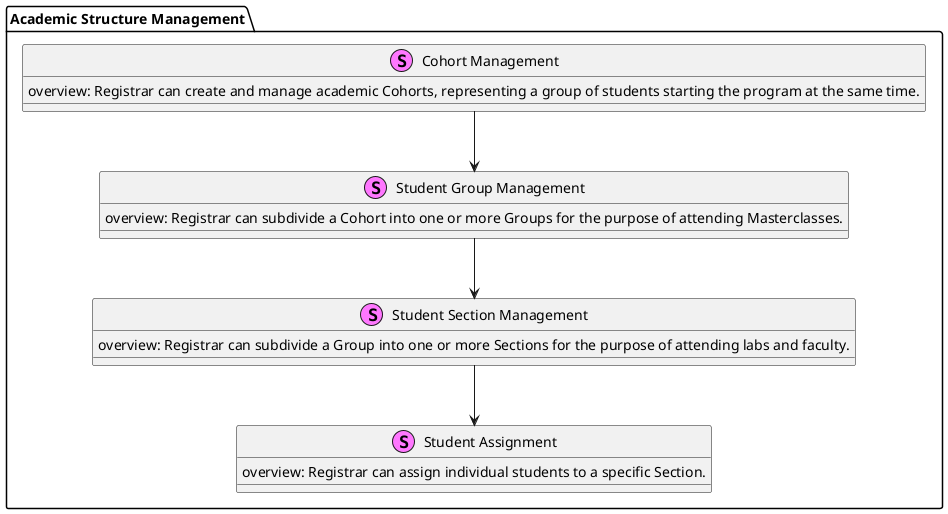 @startuml
package "Academic Structure Management" as pkg_Structure {
    stereotype "Cohort Management" as cohort_mgmt {
        {field} overview: Registrar can create and manage academic Cohorts, representing a group of students starting the program at the same time.
    }
    stereotype "Student Group Management" as group_mgmt {
        {field} overview: Registrar can subdivide a Cohort into one or more Groups for the purpose of attending Masterclasses.
    }
    stereotype "Student Section Management" as section_mgmt {
        {field} overview: Registrar can subdivide a Group into one or more Sections for the purpose of attending labs and faculty.
    }
    stereotype "Student Assignment" as student_assign {
        {field} overview: Registrar can assign individual students to a specific Section.
    }

    cohort_mgmt --> group_mgmt
    group_mgmt --> section_mgmt
    section_mgmt --> student_assign
}
@enduml
